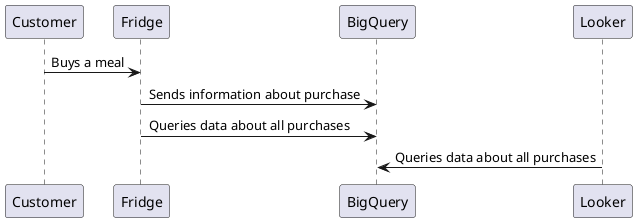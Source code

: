 @startuml
Customer -> Fridge: Buys a meal
Fridge -> BigQuery: Sends information about purchase
Fridge -> BigQuery: Queries data about all purchases
Looker -> BigQuery: Queries data about all purchases
@enduml